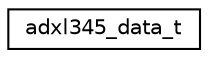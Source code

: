 digraph "Graphical Class Hierarchy"
{
 // LATEX_PDF_SIZE
  edge [fontname="Helvetica",fontsize="10",labelfontname="Helvetica",labelfontsize="10"];
  node [fontname="Helvetica",fontsize="10",shape=record];
  rankdir="LR";
  Node0 [label="adxl345_data_t",height=0.2,width=0.4,color="black", fillcolor="white", style="filled",URL="$structadxl345__data__t.html",tooltip="ADXL345 result vector struct."];
}
